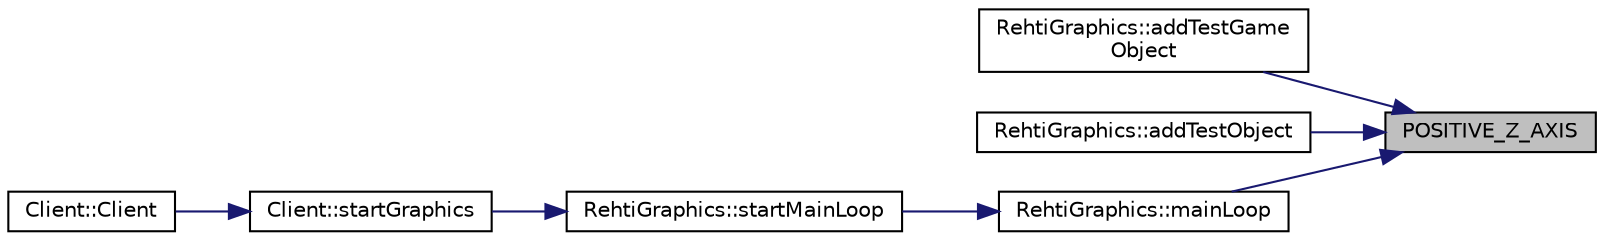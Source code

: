 digraph "POSITIVE_Z_AXIS"
{
 // LATEX_PDF_SIZE
  edge [fontname="Helvetica",fontsize="10",labelfontname="Helvetica",labelfontsize="10"];
  node [fontname="Helvetica",fontsize="10",shape=record];
  rankdir="RL";
  Node1 [label="POSITIVE_Z_AXIS",height=0.2,width=0.4,color="black", fillcolor="grey75", style="filled", fontcolor="black",tooltip=" "];
  Node1 -> Node2 [dir="back",color="midnightblue",fontsize="10",style="solid",fontname="Helvetica"];
  Node2 [label="RehtiGraphics::addTestGame\lObject",height=0.2,width=0.4,color="black", fillcolor="white", style="filled",URL="$classRehtiGraphics.html#a287719d07b5c76970ffa6f6eca9bdf09",tooltip="Adds a test game object with a test texture for testing purposes."];
  Node1 -> Node3 [dir="back",color="midnightblue",fontsize="10",style="solid",fontname="Helvetica"];
  Node3 [label="RehtiGraphics::addTestObject",height=0.2,width=0.4,color="black", fillcolor="white", style="filled",URL="$classRehtiGraphics.html#aee9717d7bdb276ed3b0be0775c00e24c",tooltip="Adds a test cube for testing purposes."];
  Node1 -> Node4 [dir="back",color="midnightblue",fontsize="10",style="solid",fontname="Helvetica"];
  Node4 [label="RehtiGraphics::mainLoop",height=0.2,width=0.4,color="black", fillcolor="white", style="filled",URL="$classRehtiGraphics.html#a82d71e93dd76cde425cc34df93cf4723",tooltip="Loops, polls events and draws frames."];
  Node4 -> Node5 [dir="back",color="midnightblue",fontsize="10",style="solid",fontname="Helvetica"];
  Node5 [label="RehtiGraphics::startMainLoop",height=0.2,width=0.4,color="black", fillcolor="white", style="filled",URL="$classRehtiGraphics.html#aba5f89e9dc6f91cfef79f525151a067d",tooltip="Starts a rendering loop until the window is closed."];
  Node5 -> Node6 [dir="back",color="midnightblue",fontsize="10",style="solid",fontname="Helvetica"];
  Node6 [label="Client::startGraphics",height=0.2,width=0.4,color="black", fillcolor="white", style="filled",URL="$classClient.html#a7b7406bdc248547627fd669a92b86d6c",tooltip="Starts the graphics library."];
  Node6 -> Node7 [dir="back",color="midnightblue",fontsize="10",style="solid",fontname="Helvetica"];
  Node7 [label="Client::Client",height=0.2,width=0.4,color="black", fillcolor="white", style="filled",URL="$classClient.html#ad3e41ed92e71d5c3717db96e68b9541b",tooltip=" "];
}
